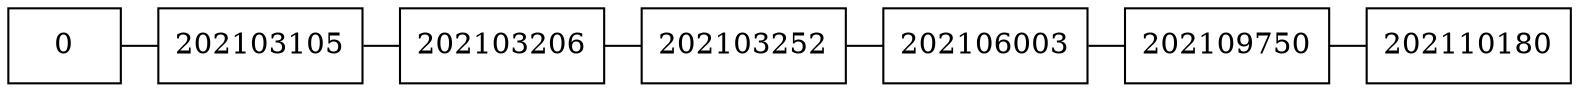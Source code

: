 
digraph G {
	node[shape=cluster]
	rankdir=UD
	{rank = min
		nodo00[label="0" rankdir=LR group="0"]
		nodo20[label="202103105" rankdir=LR group="2"]
		nodo30[label="202103206" rankdir=LR group="3"]
		nodo40[label="202103252" rankdir=LR group="4"]
		nodo50[label="202106003" rankdir=LR group="5"]
		nodo60[label="202109750" rankdir=LR group="6"]
		nodo70[label="202110180" rankdir=LR group="7"]
}
	nodo00 -> nodo20[arrowhead=none]
	nodo20 -> nodo30[arrowhead=none]
	nodo30 -> nodo40[arrowhead=none]
	nodo40 -> nodo50[arrowhead=none]
	nodo50 -> nodo60[arrowhead=none]
	nodo60 -> nodo70[arrowhead=none]
}